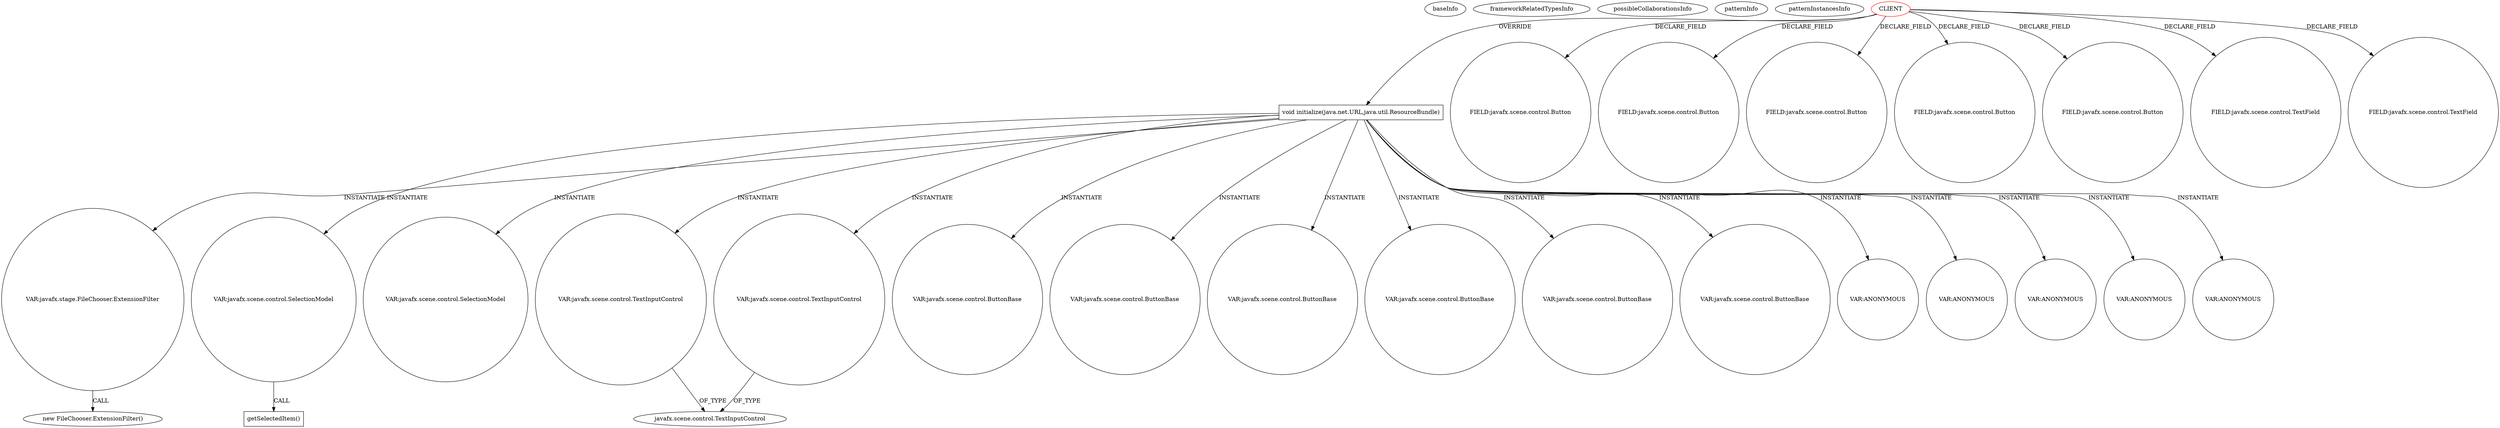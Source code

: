 digraph {
baseInfo[graphId=1570,category="pattern",isAnonymous=false,possibleRelation=false]
frameworkRelatedTypesInfo[]
possibleCollaborationsInfo[]
patternInfo[frequency=2.0,patternRootClient=0]
patternInstancesInfo[0="novosga-painel-fx~/novosga-painel-fx/painel-fx-master/src/org/novosga/painel/client/ui/Controller.java~Controller~3787",1="crosswords-testEnvironment~/crosswords-testEnvironment/testEnvironment-master/src/GUI/MainController.java~MainController~2315"]
202[label="new FileChooser.ExtensionFilter()",vertexType="CONSTRUCTOR_CALL",isFrameworkType=false]
203[label="VAR:javafx.stage.FileChooser.ExtensionFilter",vertexType="VARIABLE_EXPRESION",isFrameworkType=false,shape=circle]
54[label="void initialize(java.net.URL,java.util.ResourceBundle)",vertexType="OVERRIDING_METHOD_DECLARATION",isFrameworkType=false,shape=box]
0[label="CLIENT",vertexType="ROOT_CLIENT_CLASS_DECLARATION",isFrameworkType=false,color=red]
38[label="FIELD:javafx.scene.control.Button",vertexType="FIELD_DECLARATION",isFrameworkType=false,shape=circle]
16[label="FIELD:javafx.scene.control.Button",vertexType="FIELD_DECLARATION",isFrameworkType=false,shape=circle]
2[label="FIELD:javafx.scene.control.Button",vertexType="FIELD_DECLARATION",isFrameworkType=false,shape=circle]
32[label="FIELD:javafx.scene.control.Button",vertexType="FIELD_DECLARATION",isFrameworkType=false,shape=circle]
44[label="FIELD:javafx.scene.control.Button",vertexType="FIELD_DECLARATION",isFrameworkType=false,shape=circle]
301[label="VAR:javafx.scene.control.SelectionModel",vertexType="VARIABLE_EXPRESION",isFrameworkType=false,shape=circle]
302[label="getSelectedItem()",vertexType="INSIDE_CALL",isFrameworkType=false,shape=box]
114[label="VAR:javafx.scene.control.SelectionModel",vertexType="VARIABLE_EXPRESION",isFrameworkType=false,shape=circle]
276[label="VAR:javafx.scene.control.TextInputControl",vertexType="VARIABLE_EXPRESION",isFrameworkType=false,shape=circle]
254[label="VAR:javafx.scene.control.TextInputControl",vertexType="VARIABLE_EXPRESION",isFrameworkType=false,shape=circle]
192[label="VAR:javafx.scene.control.ButtonBase",vertexType="VARIABLE_EXPRESION",isFrameworkType=false,shape=circle]
230[label="VAR:javafx.scene.control.ButtonBase",vertexType="VARIABLE_EXPRESION",isFrameworkType=false,shape=circle]
219[label="VAR:javafx.scene.control.ButtonBase",vertexType="VARIABLE_EXPRESION",isFrameworkType=false,shape=circle]
244[label="VAR:javafx.scene.control.ButtonBase",vertexType="VARIABLE_EXPRESION",isFrameworkType=false,shape=circle]
107[label="VAR:javafx.scene.control.ButtonBase",vertexType="VARIABLE_EXPRESION",isFrameworkType=false,shape=circle]
294[label="VAR:javafx.scene.control.ButtonBase",vertexType="VARIABLE_EXPRESION",isFrameworkType=false,shape=circle]
218[label="javafx.scene.control.TextInputControl",vertexType="FRAMEWORK_CLASS_TYPE",isFrameworkType=false]
50[label="FIELD:javafx.scene.control.TextField",vertexType="FIELD_DECLARATION",isFrameworkType=false,shape=circle]
18[label="FIELD:javafx.scene.control.TextField",vertexType="FIELD_DECLARATION",isFrameworkType=false,shape=circle]
248[label="VAR:ANONYMOUS",vertexType="VARIABLE_EXPRESION",isFrameworkType=false,shape=circle]
234[label="VAR:ANONYMOUS",vertexType="VARIABLE_EXPRESION",isFrameworkType=false,shape=circle]
223[label="VAR:ANONYMOUS",vertexType="VARIABLE_EXPRESION",isFrameworkType=false,shape=circle]
298[label="VAR:ANONYMOUS",vertexType="VARIABLE_EXPRESION",isFrameworkType=false,shape=circle]
196[label="VAR:ANONYMOUS",vertexType="VARIABLE_EXPRESION",isFrameworkType=false,shape=circle]
54->244[label="INSTANTIATE"]
54->114[label="INSTANTIATE"]
54->219[label="INSTANTIATE"]
54->107[label="INSTANTIATE"]
54->294[label="INSTANTIATE"]
54->234[label="INSTANTIATE"]
54->301[label="INSTANTIATE"]
54->196[label="INSTANTIATE"]
0->18[label="DECLARE_FIELD"]
203->202[label="CALL"]
54->203[label="INSTANTIATE"]
54->223[label="INSTANTIATE"]
0->54[label="OVERRIDE"]
276->218[label="OF_TYPE"]
54->192[label="INSTANTIATE"]
0->2[label="DECLARE_FIELD"]
54->230[label="INSTANTIATE"]
0->50[label="DECLARE_FIELD"]
54->248[label="INSTANTIATE"]
254->218[label="OF_TYPE"]
0->32[label="DECLARE_FIELD"]
54->298[label="INSTANTIATE"]
54->254[label="INSTANTIATE"]
0->44[label="DECLARE_FIELD"]
301->302[label="CALL"]
0->38[label="DECLARE_FIELD"]
54->276[label="INSTANTIATE"]
0->16[label="DECLARE_FIELD"]
}
